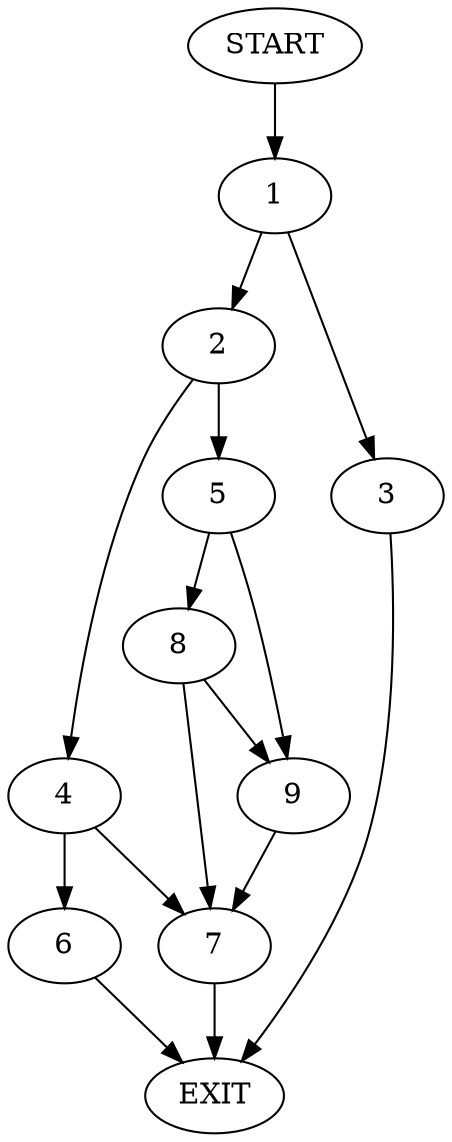 digraph {
0 [label="START"]
10 [label="EXIT"]
0 -> 1
1 -> 2
1 -> 3
2 -> 4
2 -> 5
3 -> 10
4 -> 6
4 -> 7
5 -> 8
5 -> 9
6 -> 10
7 -> 10
9 -> 7
8 -> 9
8 -> 7
}

